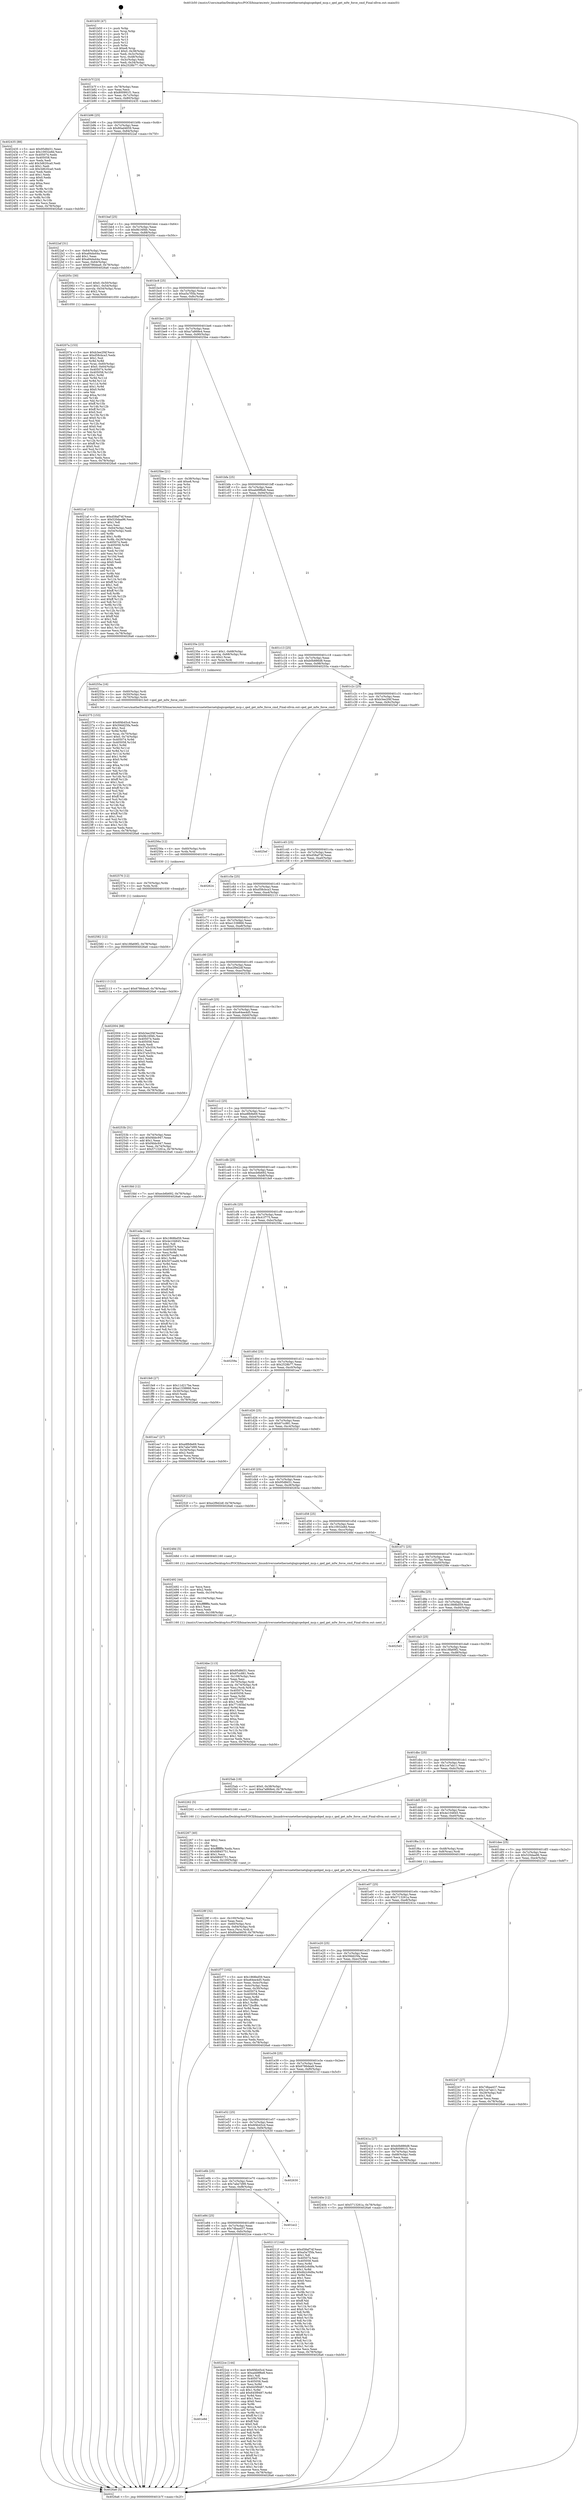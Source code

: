 digraph "0x401b50" {
  label = "0x401b50 (/mnt/c/Users/mathe/Desktop/tcc/POCII/binaries/extr_linuxdriversnetethernetqlogicqedqed_mcp.c_qed_get_mfw_force_cmd_Final-ollvm.out::main(0))"
  labelloc = "t"
  node[shape=record]

  Entry [label="",width=0.3,height=0.3,shape=circle,fillcolor=black,style=filled]
  "0x401b7f" [label="{
     0x401b7f [23]\l
     | [instrs]\l
     &nbsp;&nbsp;0x401b7f \<+3\>: mov -0x78(%rbp),%eax\l
     &nbsp;&nbsp;0x401b82 \<+2\>: mov %eax,%ecx\l
     &nbsp;&nbsp;0x401b84 \<+6\>: sub $0x800991f1,%ecx\l
     &nbsp;&nbsp;0x401b8a \<+3\>: mov %eax,-0x7c(%rbp)\l
     &nbsp;&nbsp;0x401b8d \<+3\>: mov %ecx,-0x80(%rbp)\l
     &nbsp;&nbsp;0x401b90 \<+6\>: je 0000000000402435 \<main+0x8e5\>\l
  }"]
  "0x402435" [label="{
     0x402435 [88]\l
     | [instrs]\l
     &nbsp;&nbsp;0x402435 \<+5\>: mov $0x95d8d31,%eax\l
     &nbsp;&nbsp;0x40243a \<+5\>: mov $0x10932e8d,%ecx\l
     &nbsp;&nbsp;0x40243f \<+7\>: mov 0x405074,%edx\l
     &nbsp;&nbsp;0x402446 \<+7\>: mov 0x405058,%esi\l
     &nbsp;&nbsp;0x40244d \<+2\>: mov %edx,%edi\l
     &nbsp;&nbsp;0x40244f \<+6\>: add $0x3d620ca0,%edi\l
     &nbsp;&nbsp;0x402455 \<+3\>: sub $0x1,%edi\l
     &nbsp;&nbsp;0x402458 \<+6\>: sub $0x3d620ca0,%edi\l
     &nbsp;&nbsp;0x40245e \<+3\>: imul %edi,%edx\l
     &nbsp;&nbsp;0x402461 \<+3\>: and $0x1,%edx\l
     &nbsp;&nbsp;0x402464 \<+3\>: cmp $0x0,%edx\l
     &nbsp;&nbsp;0x402467 \<+4\>: sete %r8b\l
     &nbsp;&nbsp;0x40246b \<+3\>: cmp $0xa,%esi\l
     &nbsp;&nbsp;0x40246e \<+4\>: setl %r9b\l
     &nbsp;&nbsp;0x402472 \<+3\>: mov %r8b,%r10b\l
     &nbsp;&nbsp;0x402475 \<+3\>: and %r9b,%r10b\l
     &nbsp;&nbsp;0x402478 \<+3\>: xor %r9b,%r8b\l
     &nbsp;&nbsp;0x40247b \<+3\>: or %r8b,%r10b\l
     &nbsp;&nbsp;0x40247e \<+4\>: test $0x1,%r10b\l
     &nbsp;&nbsp;0x402482 \<+3\>: cmovne %ecx,%eax\l
     &nbsp;&nbsp;0x402485 \<+3\>: mov %eax,-0x78(%rbp)\l
     &nbsp;&nbsp;0x402488 \<+5\>: jmp 00000000004026a6 \<main+0xb56\>\l
  }"]
  "0x401b96" [label="{
     0x401b96 [25]\l
     | [instrs]\l
     &nbsp;&nbsp;0x401b96 \<+5\>: jmp 0000000000401b9b \<main+0x4b\>\l
     &nbsp;&nbsp;0x401b9b \<+3\>: mov -0x7c(%rbp),%eax\l
     &nbsp;&nbsp;0x401b9e \<+5\>: sub $0x80ad4659,%eax\l
     &nbsp;&nbsp;0x401ba3 \<+6\>: mov %eax,-0x84(%rbp)\l
     &nbsp;&nbsp;0x401ba9 \<+6\>: je 00000000004022af \<main+0x75f\>\l
  }"]
  Exit [label="",width=0.3,height=0.3,shape=circle,fillcolor=black,style=filled,peripheries=2]
  "0x4022af" [label="{
     0x4022af [31]\l
     | [instrs]\l
     &nbsp;&nbsp;0x4022af \<+3\>: mov -0x64(%rbp),%eax\l
     &nbsp;&nbsp;0x4022b2 \<+5\>: sub $0xa84da44a,%eax\l
     &nbsp;&nbsp;0x4022b7 \<+3\>: add $0x1,%eax\l
     &nbsp;&nbsp;0x4022ba \<+5\>: add $0xa84da44a,%eax\l
     &nbsp;&nbsp;0x4022bf \<+3\>: mov %eax,-0x64(%rbp)\l
     &nbsp;&nbsp;0x4022c2 \<+7\>: movl $0x6786dea9,-0x78(%rbp)\l
     &nbsp;&nbsp;0x4022c9 \<+5\>: jmp 00000000004026a6 \<main+0xb56\>\l
  }"]
  "0x401baf" [label="{
     0x401baf [25]\l
     | [instrs]\l
     &nbsp;&nbsp;0x401baf \<+5\>: jmp 0000000000401bb4 \<main+0x64\>\l
     &nbsp;&nbsp;0x401bb4 \<+3\>: mov -0x7c(%rbp),%eax\l
     &nbsp;&nbsp;0x401bb7 \<+5\>: sub $0x9b16f4fc,%eax\l
     &nbsp;&nbsp;0x401bbc \<+6\>: mov %eax,-0x88(%rbp)\l
     &nbsp;&nbsp;0x401bc2 \<+6\>: je 000000000040205c \<main+0x50c\>\l
  }"]
  "0x402582" [label="{
     0x402582 [12]\l
     | [instrs]\l
     &nbsp;&nbsp;0x402582 \<+7\>: movl $0x18fa69f2,-0x78(%rbp)\l
     &nbsp;&nbsp;0x402589 \<+5\>: jmp 00000000004026a6 \<main+0xb56\>\l
  }"]
  "0x40205c" [label="{
     0x40205c [30]\l
     | [instrs]\l
     &nbsp;&nbsp;0x40205c \<+7\>: movl $0x0,-0x50(%rbp)\l
     &nbsp;&nbsp;0x402063 \<+7\>: movl $0x1,-0x54(%rbp)\l
     &nbsp;&nbsp;0x40206a \<+4\>: movslq -0x54(%rbp),%rax\l
     &nbsp;&nbsp;0x40206e \<+4\>: shl $0x2,%rax\l
     &nbsp;&nbsp;0x402072 \<+3\>: mov %rax,%rdi\l
     &nbsp;&nbsp;0x402075 \<+5\>: call 0000000000401050 \<malloc@plt\>\l
     | [calls]\l
     &nbsp;&nbsp;0x401050 \{1\} (unknown)\l
  }"]
  "0x401bc8" [label="{
     0x401bc8 [25]\l
     | [instrs]\l
     &nbsp;&nbsp;0x401bc8 \<+5\>: jmp 0000000000401bcd \<main+0x7d\>\l
     &nbsp;&nbsp;0x401bcd \<+3\>: mov -0x7c(%rbp),%eax\l
     &nbsp;&nbsp;0x401bd0 \<+5\>: sub $0xa5a7f5fa,%eax\l
     &nbsp;&nbsp;0x401bd5 \<+6\>: mov %eax,-0x8c(%rbp)\l
     &nbsp;&nbsp;0x401bdb \<+6\>: je 00000000004021af \<main+0x65f\>\l
  }"]
  "0x402576" [label="{
     0x402576 [12]\l
     | [instrs]\l
     &nbsp;&nbsp;0x402576 \<+4\>: mov -0x70(%rbp),%rdx\l
     &nbsp;&nbsp;0x40257a \<+3\>: mov %rdx,%rdi\l
     &nbsp;&nbsp;0x40257d \<+5\>: call 0000000000401030 \<free@plt\>\l
     | [calls]\l
     &nbsp;&nbsp;0x401030 \{1\} (unknown)\l
  }"]
  "0x4021af" [label="{
     0x4021af [152]\l
     | [instrs]\l
     &nbsp;&nbsp;0x4021af \<+5\>: mov $0xd58af74f,%eax\l
     &nbsp;&nbsp;0x4021b4 \<+5\>: mov $0x520daa96,%ecx\l
     &nbsp;&nbsp;0x4021b9 \<+2\>: mov $0x1,%dl\l
     &nbsp;&nbsp;0x4021bb \<+2\>: xor %esi,%esi\l
     &nbsp;&nbsp;0x4021bd \<+3\>: mov -0x64(%rbp),%edi\l
     &nbsp;&nbsp;0x4021c0 \<+3\>: cmp -0x54(%rbp),%edi\l
     &nbsp;&nbsp;0x4021c3 \<+4\>: setl %r8b\l
     &nbsp;&nbsp;0x4021c7 \<+4\>: and $0x1,%r8b\l
     &nbsp;&nbsp;0x4021cb \<+4\>: mov %r8b,-0x29(%rbp)\l
     &nbsp;&nbsp;0x4021cf \<+7\>: mov 0x405074,%edi\l
     &nbsp;&nbsp;0x4021d6 \<+8\>: mov 0x405058,%r9d\l
     &nbsp;&nbsp;0x4021de \<+3\>: sub $0x1,%esi\l
     &nbsp;&nbsp;0x4021e1 \<+3\>: mov %edi,%r10d\l
     &nbsp;&nbsp;0x4021e4 \<+3\>: add %esi,%r10d\l
     &nbsp;&nbsp;0x4021e7 \<+4\>: imul %r10d,%edi\l
     &nbsp;&nbsp;0x4021eb \<+3\>: and $0x1,%edi\l
     &nbsp;&nbsp;0x4021ee \<+3\>: cmp $0x0,%edi\l
     &nbsp;&nbsp;0x4021f1 \<+4\>: sete %r8b\l
     &nbsp;&nbsp;0x4021f5 \<+4\>: cmp $0xa,%r9d\l
     &nbsp;&nbsp;0x4021f9 \<+4\>: setl %r11b\l
     &nbsp;&nbsp;0x4021fd \<+3\>: mov %r8b,%bl\l
     &nbsp;&nbsp;0x402200 \<+3\>: xor $0xff,%bl\l
     &nbsp;&nbsp;0x402203 \<+3\>: mov %r11b,%r14b\l
     &nbsp;&nbsp;0x402206 \<+4\>: xor $0xff,%r14b\l
     &nbsp;&nbsp;0x40220a \<+3\>: xor $0x1,%dl\l
     &nbsp;&nbsp;0x40220d \<+3\>: mov %bl,%r15b\l
     &nbsp;&nbsp;0x402210 \<+4\>: and $0xff,%r15b\l
     &nbsp;&nbsp;0x402214 \<+3\>: and %dl,%r8b\l
     &nbsp;&nbsp;0x402217 \<+3\>: mov %r14b,%r12b\l
     &nbsp;&nbsp;0x40221a \<+4\>: and $0xff,%r12b\l
     &nbsp;&nbsp;0x40221e \<+3\>: and %dl,%r11b\l
     &nbsp;&nbsp;0x402221 \<+3\>: or %r8b,%r15b\l
     &nbsp;&nbsp;0x402224 \<+3\>: or %r11b,%r12b\l
     &nbsp;&nbsp;0x402227 \<+3\>: xor %r12b,%r15b\l
     &nbsp;&nbsp;0x40222a \<+3\>: or %r14b,%bl\l
     &nbsp;&nbsp;0x40222d \<+3\>: xor $0xff,%bl\l
     &nbsp;&nbsp;0x402230 \<+3\>: or $0x1,%dl\l
     &nbsp;&nbsp;0x402233 \<+2\>: and %dl,%bl\l
     &nbsp;&nbsp;0x402235 \<+3\>: or %bl,%r15b\l
     &nbsp;&nbsp;0x402238 \<+4\>: test $0x1,%r15b\l
     &nbsp;&nbsp;0x40223c \<+3\>: cmovne %ecx,%eax\l
     &nbsp;&nbsp;0x40223f \<+3\>: mov %eax,-0x78(%rbp)\l
     &nbsp;&nbsp;0x402242 \<+5\>: jmp 00000000004026a6 \<main+0xb56\>\l
  }"]
  "0x401be1" [label="{
     0x401be1 [25]\l
     | [instrs]\l
     &nbsp;&nbsp;0x401be1 \<+5\>: jmp 0000000000401be6 \<main+0x96\>\l
     &nbsp;&nbsp;0x401be6 \<+3\>: mov -0x7c(%rbp),%eax\l
     &nbsp;&nbsp;0x401be9 \<+5\>: sub $0xa7a868e4,%eax\l
     &nbsp;&nbsp;0x401bee \<+6\>: mov %eax,-0x90(%rbp)\l
     &nbsp;&nbsp;0x401bf4 \<+6\>: je 00000000004025be \<main+0xa6e\>\l
  }"]
  "0x40256a" [label="{
     0x40256a [12]\l
     | [instrs]\l
     &nbsp;&nbsp;0x40256a \<+4\>: mov -0x60(%rbp),%rdx\l
     &nbsp;&nbsp;0x40256e \<+3\>: mov %rdx,%rdi\l
     &nbsp;&nbsp;0x402571 \<+5\>: call 0000000000401030 \<free@plt\>\l
     | [calls]\l
     &nbsp;&nbsp;0x401030 \{1\} (unknown)\l
  }"]
  "0x4025be" [label="{
     0x4025be [21]\l
     | [instrs]\l
     &nbsp;&nbsp;0x4025be \<+3\>: mov -0x38(%rbp),%eax\l
     &nbsp;&nbsp;0x4025c1 \<+7\>: add $0xe8,%rsp\l
     &nbsp;&nbsp;0x4025c8 \<+1\>: pop %rbx\l
     &nbsp;&nbsp;0x4025c9 \<+2\>: pop %r12\l
     &nbsp;&nbsp;0x4025cb \<+2\>: pop %r13\l
     &nbsp;&nbsp;0x4025cd \<+2\>: pop %r14\l
     &nbsp;&nbsp;0x4025cf \<+2\>: pop %r15\l
     &nbsp;&nbsp;0x4025d1 \<+1\>: pop %rbp\l
     &nbsp;&nbsp;0x4025d2 \<+1\>: ret\l
  }"]
  "0x401bfa" [label="{
     0x401bfa [25]\l
     | [instrs]\l
     &nbsp;&nbsp;0x401bfa \<+5\>: jmp 0000000000401bff \<main+0xaf\>\l
     &nbsp;&nbsp;0x401bff \<+3\>: mov -0x7c(%rbp),%eax\l
     &nbsp;&nbsp;0x401c02 \<+5\>: sub $0xadd9f6e8,%eax\l
     &nbsp;&nbsp;0x401c07 \<+6\>: mov %eax,-0x94(%rbp)\l
     &nbsp;&nbsp;0x401c0d \<+6\>: je 000000000040235e \<main+0x80e\>\l
  }"]
  "0x4024be" [label="{
     0x4024be [113]\l
     | [instrs]\l
     &nbsp;&nbsp;0x4024be \<+5\>: mov $0x95d8d31,%ecx\l
     &nbsp;&nbsp;0x4024c3 \<+5\>: mov $0x67cc881,%edx\l
     &nbsp;&nbsp;0x4024c8 \<+6\>: mov -0x108(%rbp),%esi\l
     &nbsp;&nbsp;0x4024ce \<+3\>: imul %eax,%esi\l
     &nbsp;&nbsp;0x4024d1 \<+4\>: mov -0x70(%rbp),%rdi\l
     &nbsp;&nbsp;0x4024d5 \<+4\>: movslq -0x74(%rbp),%r8\l
     &nbsp;&nbsp;0x4024d9 \<+4\>: mov %esi,(%rdi,%r8,4)\l
     &nbsp;&nbsp;0x4024dd \<+7\>: mov 0x405074,%eax\l
     &nbsp;&nbsp;0x4024e4 \<+7\>: mov 0x405058,%esi\l
     &nbsp;&nbsp;0x4024eb \<+3\>: mov %eax,%r9d\l
     &nbsp;&nbsp;0x4024ee \<+7\>: add $0x7716f3bf,%r9d\l
     &nbsp;&nbsp;0x4024f5 \<+4\>: sub $0x1,%r9d\l
     &nbsp;&nbsp;0x4024f9 \<+7\>: sub $0x7716f3bf,%r9d\l
     &nbsp;&nbsp;0x402500 \<+4\>: imul %r9d,%eax\l
     &nbsp;&nbsp;0x402504 \<+3\>: and $0x1,%eax\l
     &nbsp;&nbsp;0x402507 \<+3\>: cmp $0x0,%eax\l
     &nbsp;&nbsp;0x40250a \<+4\>: sete %r10b\l
     &nbsp;&nbsp;0x40250e \<+3\>: cmp $0xa,%esi\l
     &nbsp;&nbsp;0x402511 \<+4\>: setl %r11b\l
     &nbsp;&nbsp;0x402515 \<+3\>: mov %r10b,%bl\l
     &nbsp;&nbsp;0x402518 \<+3\>: and %r11b,%bl\l
     &nbsp;&nbsp;0x40251b \<+3\>: xor %r11b,%r10b\l
     &nbsp;&nbsp;0x40251e \<+3\>: or %r10b,%bl\l
     &nbsp;&nbsp;0x402521 \<+3\>: test $0x1,%bl\l
     &nbsp;&nbsp;0x402524 \<+3\>: cmovne %edx,%ecx\l
     &nbsp;&nbsp;0x402527 \<+3\>: mov %ecx,-0x78(%rbp)\l
     &nbsp;&nbsp;0x40252a \<+5\>: jmp 00000000004026a6 \<main+0xb56\>\l
  }"]
  "0x40235e" [label="{
     0x40235e [23]\l
     | [instrs]\l
     &nbsp;&nbsp;0x40235e \<+7\>: movl $0x1,-0x68(%rbp)\l
     &nbsp;&nbsp;0x402365 \<+4\>: movslq -0x68(%rbp),%rax\l
     &nbsp;&nbsp;0x402369 \<+4\>: shl $0x2,%rax\l
     &nbsp;&nbsp;0x40236d \<+3\>: mov %rax,%rdi\l
     &nbsp;&nbsp;0x402370 \<+5\>: call 0000000000401050 \<malloc@plt\>\l
     | [calls]\l
     &nbsp;&nbsp;0x401050 \{1\} (unknown)\l
  }"]
  "0x401c13" [label="{
     0x401c13 [25]\l
     | [instrs]\l
     &nbsp;&nbsp;0x401c13 \<+5\>: jmp 0000000000401c18 \<main+0xc8\>\l
     &nbsp;&nbsp;0x401c18 \<+3\>: mov -0x7c(%rbp),%eax\l
     &nbsp;&nbsp;0x401c1b \<+5\>: sub $0xb0b886d8,%eax\l
     &nbsp;&nbsp;0x401c20 \<+6\>: mov %eax,-0x98(%rbp)\l
     &nbsp;&nbsp;0x401c26 \<+6\>: je 000000000040255a \<main+0xa0a\>\l
  }"]
  "0x402492" [label="{
     0x402492 [44]\l
     | [instrs]\l
     &nbsp;&nbsp;0x402492 \<+2\>: xor %ecx,%ecx\l
     &nbsp;&nbsp;0x402494 \<+5\>: mov $0x2,%edx\l
     &nbsp;&nbsp;0x402499 \<+6\>: mov %edx,-0x104(%rbp)\l
     &nbsp;&nbsp;0x40249f \<+1\>: cltd\l
     &nbsp;&nbsp;0x4024a0 \<+6\>: mov -0x104(%rbp),%esi\l
     &nbsp;&nbsp;0x4024a6 \<+2\>: idiv %esi\l
     &nbsp;&nbsp;0x4024a8 \<+6\>: imul $0xfffffffe,%edx,%edx\l
     &nbsp;&nbsp;0x4024ae \<+3\>: sub $0x1,%ecx\l
     &nbsp;&nbsp;0x4024b1 \<+2\>: sub %ecx,%edx\l
     &nbsp;&nbsp;0x4024b3 \<+6\>: mov %edx,-0x108(%rbp)\l
     &nbsp;&nbsp;0x4024b9 \<+5\>: call 0000000000401160 \<next_i\>\l
     | [calls]\l
     &nbsp;&nbsp;0x401160 \{1\} (/mnt/c/Users/mathe/Desktop/tcc/POCII/binaries/extr_linuxdriversnetethernetqlogicqedqed_mcp.c_qed_get_mfw_force_cmd_Final-ollvm.out::next_i)\l
  }"]
  "0x40255a" [label="{
     0x40255a [16]\l
     | [instrs]\l
     &nbsp;&nbsp;0x40255a \<+4\>: mov -0x60(%rbp),%rdi\l
     &nbsp;&nbsp;0x40255e \<+3\>: mov -0x50(%rbp),%esi\l
     &nbsp;&nbsp;0x402561 \<+4\>: mov -0x70(%rbp),%rdx\l
     &nbsp;&nbsp;0x402565 \<+5\>: call 00000000004013e0 \<qed_get_mfw_force_cmd\>\l
     | [calls]\l
     &nbsp;&nbsp;0x4013e0 \{1\} (/mnt/c/Users/mathe/Desktop/tcc/POCII/binaries/extr_linuxdriversnetethernetqlogicqedqed_mcp.c_qed_get_mfw_force_cmd_Final-ollvm.out::qed_get_mfw_force_cmd)\l
  }"]
  "0x401c2c" [label="{
     0x401c2c [25]\l
     | [instrs]\l
     &nbsp;&nbsp;0x401c2c \<+5\>: jmp 0000000000401c31 \<main+0xe1\>\l
     &nbsp;&nbsp;0x401c31 \<+3\>: mov -0x7c(%rbp),%eax\l
     &nbsp;&nbsp;0x401c34 \<+5\>: sub $0xb3ee2f4f,%eax\l
     &nbsp;&nbsp;0x401c39 \<+6\>: mov %eax,-0x9c(%rbp)\l
     &nbsp;&nbsp;0x401c3f \<+6\>: je 00000000004025ef \<main+0xa9f\>\l
  }"]
  "0x402375" [label="{
     0x402375 [153]\l
     | [instrs]\l
     &nbsp;&nbsp;0x402375 \<+5\>: mov $0x6f4b45cd,%ecx\l
     &nbsp;&nbsp;0x40237a \<+5\>: mov $0x59dd25fa,%edx\l
     &nbsp;&nbsp;0x40237f \<+3\>: mov $0x1,%sil\l
     &nbsp;&nbsp;0x402382 \<+3\>: xor %r8d,%r8d\l
     &nbsp;&nbsp;0x402385 \<+4\>: mov %rax,-0x70(%rbp)\l
     &nbsp;&nbsp;0x402389 \<+7\>: movl $0x0,-0x74(%rbp)\l
     &nbsp;&nbsp;0x402390 \<+8\>: mov 0x405074,%r9d\l
     &nbsp;&nbsp;0x402398 \<+8\>: mov 0x405058,%r10d\l
     &nbsp;&nbsp;0x4023a0 \<+4\>: sub $0x1,%r8d\l
     &nbsp;&nbsp;0x4023a4 \<+3\>: mov %r9d,%r11d\l
     &nbsp;&nbsp;0x4023a7 \<+3\>: add %r8d,%r11d\l
     &nbsp;&nbsp;0x4023aa \<+4\>: imul %r11d,%r9d\l
     &nbsp;&nbsp;0x4023ae \<+4\>: and $0x1,%r9d\l
     &nbsp;&nbsp;0x4023b2 \<+4\>: cmp $0x0,%r9d\l
     &nbsp;&nbsp;0x4023b6 \<+3\>: sete %bl\l
     &nbsp;&nbsp;0x4023b9 \<+4\>: cmp $0xa,%r10d\l
     &nbsp;&nbsp;0x4023bd \<+4\>: setl %r14b\l
     &nbsp;&nbsp;0x4023c1 \<+3\>: mov %bl,%r15b\l
     &nbsp;&nbsp;0x4023c4 \<+4\>: xor $0xff,%r15b\l
     &nbsp;&nbsp;0x4023c8 \<+3\>: mov %r14b,%r12b\l
     &nbsp;&nbsp;0x4023cb \<+4\>: xor $0xff,%r12b\l
     &nbsp;&nbsp;0x4023cf \<+4\>: xor $0x1,%sil\l
     &nbsp;&nbsp;0x4023d3 \<+3\>: mov %r15b,%r13b\l
     &nbsp;&nbsp;0x4023d6 \<+4\>: and $0xff,%r13b\l
     &nbsp;&nbsp;0x4023da \<+3\>: and %sil,%bl\l
     &nbsp;&nbsp;0x4023dd \<+3\>: mov %r12b,%al\l
     &nbsp;&nbsp;0x4023e0 \<+2\>: and $0xff,%al\l
     &nbsp;&nbsp;0x4023e2 \<+3\>: and %sil,%r14b\l
     &nbsp;&nbsp;0x4023e5 \<+3\>: or %bl,%r13b\l
     &nbsp;&nbsp;0x4023e8 \<+3\>: or %r14b,%al\l
     &nbsp;&nbsp;0x4023eb \<+3\>: xor %al,%r13b\l
     &nbsp;&nbsp;0x4023ee \<+3\>: or %r12b,%r15b\l
     &nbsp;&nbsp;0x4023f1 \<+4\>: xor $0xff,%r15b\l
     &nbsp;&nbsp;0x4023f5 \<+4\>: or $0x1,%sil\l
     &nbsp;&nbsp;0x4023f9 \<+3\>: and %sil,%r15b\l
     &nbsp;&nbsp;0x4023fc \<+3\>: or %r15b,%r13b\l
     &nbsp;&nbsp;0x4023ff \<+4\>: test $0x1,%r13b\l
     &nbsp;&nbsp;0x402403 \<+3\>: cmovne %edx,%ecx\l
     &nbsp;&nbsp;0x402406 \<+3\>: mov %ecx,-0x78(%rbp)\l
     &nbsp;&nbsp;0x402409 \<+5\>: jmp 00000000004026a6 \<main+0xb56\>\l
  }"]
  "0x4025ef" [label="{
     0x4025ef\l
  }", style=dashed]
  "0x401c45" [label="{
     0x401c45 [25]\l
     | [instrs]\l
     &nbsp;&nbsp;0x401c45 \<+5\>: jmp 0000000000401c4a \<main+0xfa\>\l
     &nbsp;&nbsp;0x401c4a \<+3\>: mov -0x7c(%rbp),%eax\l
     &nbsp;&nbsp;0x401c4d \<+5\>: sub $0xd58af74f,%eax\l
     &nbsp;&nbsp;0x401c52 \<+6\>: mov %eax,-0xa0(%rbp)\l
     &nbsp;&nbsp;0x401c58 \<+6\>: je 0000000000402624 \<main+0xad4\>\l
  }"]
  "0x401e9d" [label="{
     0x401e9d\l
  }", style=dashed]
  "0x402624" [label="{
     0x402624\l
  }", style=dashed]
  "0x401c5e" [label="{
     0x401c5e [25]\l
     | [instrs]\l
     &nbsp;&nbsp;0x401c5e \<+5\>: jmp 0000000000401c63 \<main+0x113\>\l
     &nbsp;&nbsp;0x401c63 \<+3\>: mov -0x7c(%rbp),%eax\l
     &nbsp;&nbsp;0x401c66 \<+5\>: sub $0xd58cbca3,%eax\l
     &nbsp;&nbsp;0x401c6b \<+6\>: mov %eax,-0xa4(%rbp)\l
     &nbsp;&nbsp;0x401c71 \<+6\>: je 0000000000402113 \<main+0x5c3\>\l
  }"]
  "0x4022ce" [label="{
     0x4022ce [144]\l
     | [instrs]\l
     &nbsp;&nbsp;0x4022ce \<+5\>: mov $0x6f4b45cd,%eax\l
     &nbsp;&nbsp;0x4022d3 \<+5\>: mov $0xadd9f6e8,%ecx\l
     &nbsp;&nbsp;0x4022d8 \<+2\>: mov $0x1,%dl\l
     &nbsp;&nbsp;0x4022da \<+7\>: mov 0x405074,%esi\l
     &nbsp;&nbsp;0x4022e1 \<+7\>: mov 0x405058,%edi\l
     &nbsp;&nbsp;0x4022e8 \<+3\>: mov %esi,%r8d\l
     &nbsp;&nbsp;0x4022eb \<+7\>: sub $0x645f9487,%r8d\l
     &nbsp;&nbsp;0x4022f2 \<+4\>: sub $0x1,%r8d\l
     &nbsp;&nbsp;0x4022f6 \<+7\>: add $0x645f9487,%r8d\l
     &nbsp;&nbsp;0x4022fd \<+4\>: imul %r8d,%esi\l
     &nbsp;&nbsp;0x402301 \<+3\>: and $0x1,%esi\l
     &nbsp;&nbsp;0x402304 \<+3\>: cmp $0x0,%esi\l
     &nbsp;&nbsp;0x402307 \<+4\>: sete %r9b\l
     &nbsp;&nbsp;0x40230b \<+3\>: cmp $0xa,%edi\l
     &nbsp;&nbsp;0x40230e \<+4\>: setl %r10b\l
     &nbsp;&nbsp;0x402312 \<+3\>: mov %r9b,%r11b\l
     &nbsp;&nbsp;0x402315 \<+4\>: xor $0xff,%r11b\l
     &nbsp;&nbsp;0x402319 \<+3\>: mov %r10b,%bl\l
     &nbsp;&nbsp;0x40231c \<+3\>: xor $0xff,%bl\l
     &nbsp;&nbsp;0x40231f \<+3\>: xor $0x0,%dl\l
     &nbsp;&nbsp;0x402322 \<+3\>: mov %r11b,%r14b\l
     &nbsp;&nbsp;0x402325 \<+4\>: and $0x0,%r14b\l
     &nbsp;&nbsp;0x402329 \<+3\>: and %dl,%r9b\l
     &nbsp;&nbsp;0x40232c \<+3\>: mov %bl,%r15b\l
     &nbsp;&nbsp;0x40232f \<+4\>: and $0x0,%r15b\l
     &nbsp;&nbsp;0x402333 \<+3\>: and %dl,%r10b\l
     &nbsp;&nbsp;0x402336 \<+3\>: or %r9b,%r14b\l
     &nbsp;&nbsp;0x402339 \<+3\>: or %r10b,%r15b\l
     &nbsp;&nbsp;0x40233c \<+3\>: xor %r15b,%r14b\l
     &nbsp;&nbsp;0x40233f \<+3\>: or %bl,%r11b\l
     &nbsp;&nbsp;0x402342 \<+4\>: xor $0xff,%r11b\l
     &nbsp;&nbsp;0x402346 \<+3\>: or $0x0,%dl\l
     &nbsp;&nbsp;0x402349 \<+3\>: and %dl,%r11b\l
     &nbsp;&nbsp;0x40234c \<+3\>: or %r11b,%r14b\l
     &nbsp;&nbsp;0x40234f \<+4\>: test $0x1,%r14b\l
     &nbsp;&nbsp;0x402353 \<+3\>: cmovne %ecx,%eax\l
     &nbsp;&nbsp;0x402356 \<+3\>: mov %eax,-0x78(%rbp)\l
     &nbsp;&nbsp;0x402359 \<+5\>: jmp 00000000004026a6 \<main+0xb56\>\l
  }"]
  "0x402113" [label="{
     0x402113 [12]\l
     | [instrs]\l
     &nbsp;&nbsp;0x402113 \<+7\>: movl $0x6786dea9,-0x78(%rbp)\l
     &nbsp;&nbsp;0x40211a \<+5\>: jmp 00000000004026a6 \<main+0xb56\>\l
  }"]
  "0x401c77" [label="{
     0x401c77 [25]\l
     | [instrs]\l
     &nbsp;&nbsp;0x401c77 \<+5\>: jmp 0000000000401c7c \<main+0x12c\>\l
     &nbsp;&nbsp;0x401c7c \<+3\>: mov -0x7c(%rbp),%eax\l
     &nbsp;&nbsp;0x401c7f \<+5\>: sub $0xe1338866,%eax\l
     &nbsp;&nbsp;0x401c84 \<+6\>: mov %eax,-0xa8(%rbp)\l
     &nbsp;&nbsp;0x401c8a \<+6\>: je 0000000000402004 \<main+0x4b4\>\l
  }"]
  "0x401e84" [label="{
     0x401e84 [25]\l
     | [instrs]\l
     &nbsp;&nbsp;0x401e84 \<+5\>: jmp 0000000000401e89 \<main+0x339\>\l
     &nbsp;&nbsp;0x401e89 \<+3\>: mov -0x7c(%rbp),%eax\l
     &nbsp;&nbsp;0x401e8c \<+5\>: sub $0x7dbaa437,%eax\l
     &nbsp;&nbsp;0x401e91 \<+6\>: mov %eax,-0xfc(%rbp)\l
     &nbsp;&nbsp;0x401e97 \<+6\>: je 00000000004022ce \<main+0x77e\>\l
  }"]
  "0x402004" [label="{
     0x402004 [88]\l
     | [instrs]\l
     &nbsp;&nbsp;0x402004 \<+5\>: mov $0xb3ee2f4f,%eax\l
     &nbsp;&nbsp;0x402009 \<+5\>: mov $0x9b16f4fc,%ecx\l
     &nbsp;&nbsp;0x40200e \<+7\>: mov 0x405074,%edx\l
     &nbsp;&nbsp;0x402015 \<+7\>: mov 0x405058,%esi\l
     &nbsp;&nbsp;0x40201c \<+2\>: mov %edx,%edi\l
     &nbsp;&nbsp;0x40201e \<+6\>: add $0x37a5c554,%edi\l
     &nbsp;&nbsp;0x402024 \<+3\>: sub $0x1,%edi\l
     &nbsp;&nbsp;0x402027 \<+6\>: sub $0x37a5c554,%edi\l
     &nbsp;&nbsp;0x40202d \<+3\>: imul %edi,%edx\l
     &nbsp;&nbsp;0x402030 \<+3\>: and $0x1,%edx\l
     &nbsp;&nbsp;0x402033 \<+3\>: cmp $0x0,%edx\l
     &nbsp;&nbsp;0x402036 \<+4\>: sete %r8b\l
     &nbsp;&nbsp;0x40203a \<+3\>: cmp $0xa,%esi\l
     &nbsp;&nbsp;0x40203d \<+4\>: setl %r9b\l
     &nbsp;&nbsp;0x402041 \<+3\>: mov %r8b,%r10b\l
     &nbsp;&nbsp;0x402044 \<+3\>: and %r9b,%r10b\l
     &nbsp;&nbsp;0x402047 \<+3\>: xor %r9b,%r8b\l
     &nbsp;&nbsp;0x40204a \<+3\>: or %r8b,%r10b\l
     &nbsp;&nbsp;0x40204d \<+4\>: test $0x1,%r10b\l
     &nbsp;&nbsp;0x402051 \<+3\>: cmovne %ecx,%eax\l
     &nbsp;&nbsp;0x402054 \<+3\>: mov %eax,-0x78(%rbp)\l
     &nbsp;&nbsp;0x402057 \<+5\>: jmp 00000000004026a6 \<main+0xb56\>\l
  }"]
  "0x401c90" [label="{
     0x401c90 [25]\l
     | [instrs]\l
     &nbsp;&nbsp;0x401c90 \<+5\>: jmp 0000000000401c95 \<main+0x145\>\l
     &nbsp;&nbsp;0x401c95 \<+3\>: mov -0x7c(%rbp),%eax\l
     &nbsp;&nbsp;0x401c98 \<+5\>: sub $0xe2f9d2df,%eax\l
     &nbsp;&nbsp;0x401c9d \<+6\>: mov %eax,-0xac(%rbp)\l
     &nbsp;&nbsp;0x401ca3 \<+6\>: je 000000000040253b \<main+0x9eb\>\l
  }"]
  "0x401ec2" [label="{
     0x401ec2\l
  }", style=dashed]
  "0x40253b" [label="{
     0x40253b [31]\l
     | [instrs]\l
     &nbsp;&nbsp;0x40253b \<+3\>: mov -0x74(%rbp),%eax\l
     &nbsp;&nbsp;0x40253e \<+5\>: add $0xf4bbc947,%eax\l
     &nbsp;&nbsp;0x402543 \<+3\>: add $0x1,%eax\l
     &nbsp;&nbsp;0x402546 \<+5\>: sub $0xf4bbc947,%eax\l
     &nbsp;&nbsp;0x40254b \<+3\>: mov %eax,-0x74(%rbp)\l
     &nbsp;&nbsp;0x40254e \<+7\>: movl $0x5713261a,-0x78(%rbp)\l
     &nbsp;&nbsp;0x402555 \<+5\>: jmp 00000000004026a6 \<main+0xb56\>\l
  }"]
  "0x401ca9" [label="{
     0x401ca9 [25]\l
     | [instrs]\l
     &nbsp;&nbsp;0x401ca9 \<+5\>: jmp 0000000000401cae \<main+0x15e\>\l
     &nbsp;&nbsp;0x401cae \<+3\>: mov -0x7c(%rbp),%eax\l
     &nbsp;&nbsp;0x401cb1 \<+5\>: sub $0xe64ee4d5,%eax\l
     &nbsp;&nbsp;0x401cb6 \<+6\>: mov %eax,-0xb0(%rbp)\l
     &nbsp;&nbsp;0x401cbc \<+6\>: je 0000000000401fdd \<main+0x48d\>\l
  }"]
  "0x401e6b" [label="{
     0x401e6b [25]\l
     | [instrs]\l
     &nbsp;&nbsp;0x401e6b \<+5\>: jmp 0000000000401e70 \<main+0x320\>\l
     &nbsp;&nbsp;0x401e70 \<+3\>: mov -0x7c(%rbp),%eax\l
     &nbsp;&nbsp;0x401e73 \<+5\>: sub $0x7abe7d99,%eax\l
     &nbsp;&nbsp;0x401e78 \<+6\>: mov %eax,-0xf8(%rbp)\l
     &nbsp;&nbsp;0x401e7e \<+6\>: je 0000000000401ec2 \<main+0x372\>\l
  }"]
  "0x401fdd" [label="{
     0x401fdd [12]\l
     | [instrs]\l
     &nbsp;&nbsp;0x401fdd \<+7\>: movl $0xecb6b692,-0x78(%rbp)\l
     &nbsp;&nbsp;0x401fe4 \<+5\>: jmp 00000000004026a6 \<main+0xb56\>\l
  }"]
  "0x401cc2" [label="{
     0x401cc2 [25]\l
     | [instrs]\l
     &nbsp;&nbsp;0x401cc2 \<+5\>: jmp 0000000000401cc7 \<main+0x177\>\l
     &nbsp;&nbsp;0x401cc7 \<+3\>: mov -0x7c(%rbp),%eax\l
     &nbsp;&nbsp;0x401cca \<+5\>: sub $0xe8fb9e69,%eax\l
     &nbsp;&nbsp;0x401ccf \<+6\>: mov %eax,-0xb4(%rbp)\l
     &nbsp;&nbsp;0x401cd5 \<+6\>: je 0000000000401eda \<main+0x38a\>\l
  }"]
  "0x402630" [label="{
     0x402630\l
  }", style=dashed]
  "0x401eda" [label="{
     0x401eda [144]\l
     | [instrs]\l
     &nbsp;&nbsp;0x401eda \<+5\>: mov $0x1868bd59,%eax\l
     &nbsp;&nbsp;0x401edf \<+5\>: mov $0x4e104845,%ecx\l
     &nbsp;&nbsp;0x401ee4 \<+2\>: mov $0x1,%dl\l
     &nbsp;&nbsp;0x401ee6 \<+7\>: mov 0x405074,%esi\l
     &nbsp;&nbsp;0x401eed \<+7\>: mov 0x405058,%edi\l
     &nbsp;&nbsp;0x401ef4 \<+3\>: mov %esi,%r8d\l
     &nbsp;&nbsp;0x401ef7 \<+7\>: sub $0x507ceafd,%r8d\l
     &nbsp;&nbsp;0x401efe \<+4\>: sub $0x1,%r8d\l
     &nbsp;&nbsp;0x401f02 \<+7\>: add $0x507ceafd,%r8d\l
     &nbsp;&nbsp;0x401f09 \<+4\>: imul %r8d,%esi\l
     &nbsp;&nbsp;0x401f0d \<+3\>: and $0x1,%esi\l
     &nbsp;&nbsp;0x401f10 \<+3\>: cmp $0x0,%esi\l
     &nbsp;&nbsp;0x401f13 \<+4\>: sete %r9b\l
     &nbsp;&nbsp;0x401f17 \<+3\>: cmp $0xa,%edi\l
     &nbsp;&nbsp;0x401f1a \<+4\>: setl %r10b\l
     &nbsp;&nbsp;0x401f1e \<+3\>: mov %r9b,%r11b\l
     &nbsp;&nbsp;0x401f21 \<+4\>: xor $0xff,%r11b\l
     &nbsp;&nbsp;0x401f25 \<+3\>: mov %r10b,%bl\l
     &nbsp;&nbsp;0x401f28 \<+3\>: xor $0xff,%bl\l
     &nbsp;&nbsp;0x401f2b \<+3\>: xor $0x0,%dl\l
     &nbsp;&nbsp;0x401f2e \<+3\>: mov %r11b,%r14b\l
     &nbsp;&nbsp;0x401f31 \<+4\>: and $0x0,%r14b\l
     &nbsp;&nbsp;0x401f35 \<+3\>: and %dl,%r9b\l
     &nbsp;&nbsp;0x401f38 \<+3\>: mov %bl,%r15b\l
     &nbsp;&nbsp;0x401f3b \<+4\>: and $0x0,%r15b\l
     &nbsp;&nbsp;0x401f3f \<+3\>: and %dl,%r10b\l
     &nbsp;&nbsp;0x401f42 \<+3\>: or %r9b,%r14b\l
     &nbsp;&nbsp;0x401f45 \<+3\>: or %r10b,%r15b\l
     &nbsp;&nbsp;0x401f48 \<+3\>: xor %r15b,%r14b\l
     &nbsp;&nbsp;0x401f4b \<+3\>: or %bl,%r11b\l
     &nbsp;&nbsp;0x401f4e \<+4\>: xor $0xff,%r11b\l
     &nbsp;&nbsp;0x401f52 \<+3\>: or $0x0,%dl\l
     &nbsp;&nbsp;0x401f55 \<+3\>: and %dl,%r11b\l
     &nbsp;&nbsp;0x401f58 \<+3\>: or %r11b,%r14b\l
     &nbsp;&nbsp;0x401f5b \<+4\>: test $0x1,%r14b\l
     &nbsp;&nbsp;0x401f5f \<+3\>: cmovne %ecx,%eax\l
     &nbsp;&nbsp;0x401f62 \<+3\>: mov %eax,-0x78(%rbp)\l
     &nbsp;&nbsp;0x401f65 \<+5\>: jmp 00000000004026a6 \<main+0xb56\>\l
  }"]
  "0x401cdb" [label="{
     0x401cdb [25]\l
     | [instrs]\l
     &nbsp;&nbsp;0x401cdb \<+5\>: jmp 0000000000401ce0 \<main+0x190\>\l
     &nbsp;&nbsp;0x401ce0 \<+3\>: mov -0x7c(%rbp),%eax\l
     &nbsp;&nbsp;0x401ce3 \<+5\>: sub $0xecb6b692,%eax\l
     &nbsp;&nbsp;0x401ce8 \<+6\>: mov %eax,-0xb8(%rbp)\l
     &nbsp;&nbsp;0x401cee \<+6\>: je 0000000000401fe9 \<main+0x499\>\l
  }"]
  "0x40228f" [label="{
     0x40228f [32]\l
     | [instrs]\l
     &nbsp;&nbsp;0x40228f \<+6\>: mov -0x100(%rbp),%ecx\l
     &nbsp;&nbsp;0x402295 \<+3\>: imul %eax,%ecx\l
     &nbsp;&nbsp;0x402298 \<+4\>: mov -0x60(%rbp),%rsi\l
     &nbsp;&nbsp;0x40229c \<+4\>: movslq -0x64(%rbp),%rdi\l
     &nbsp;&nbsp;0x4022a0 \<+3\>: mov %ecx,(%rsi,%rdi,4)\l
     &nbsp;&nbsp;0x4022a3 \<+7\>: movl $0x80ad4659,-0x78(%rbp)\l
     &nbsp;&nbsp;0x4022aa \<+5\>: jmp 00000000004026a6 \<main+0xb56\>\l
  }"]
  "0x401fe9" [label="{
     0x401fe9 [27]\l
     | [instrs]\l
     &nbsp;&nbsp;0x401fe9 \<+5\>: mov $0x11d217be,%eax\l
     &nbsp;&nbsp;0x401fee \<+5\>: mov $0xe1338866,%ecx\l
     &nbsp;&nbsp;0x401ff3 \<+3\>: mov -0x30(%rbp),%edx\l
     &nbsp;&nbsp;0x401ff6 \<+3\>: cmp $0x0,%edx\l
     &nbsp;&nbsp;0x401ff9 \<+3\>: cmove %ecx,%eax\l
     &nbsp;&nbsp;0x401ffc \<+3\>: mov %eax,-0x78(%rbp)\l
     &nbsp;&nbsp;0x401fff \<+5\>: jmp 00000000004026a6 \<main+0xb56\>\l
  }"]
  "0x401cf4" [label="{
     0x401cf4 [25]\l
     | [instrs]\l
     &nbsp;&nbsp;0x401cf4 \<+5\>: jmp 0000000000401cf9 \<main+0x1a9\>\l
     &nbsp;&nbsp;0x401cf9 \<+3\>: mov -0x7c(%rbp),%eax\l
     &nbsp;&nbsp;0x401cfc \<+5\>: sub $0x41f775,%eax\l
     &nbsp;&nbsp;0x401d01 \<+6\>: mov %eax,-0xbc(%rbp)\l
     &nbsp;&nbsp;0x401d07 \<+6\>: je 000000000040259a \<main+0xa4a\>\l
  }"]
  "0x402267" [label="{
     0x402267 [40]\l
     | [instrs]\l
     &nbsp;&nbsp;0x402267 \<+5\>: mov $0x2,%ecx\l
     &nbsp;&nbsp;0x40226c \<+1\>: cltd\l
     &nbsp;&nbsp;0x40226d \<+2\>: idiv %ecx\l
     &nbsp;&nbsp;0x40226f \<+6\>: imul $0xfffffffe,%edx,%ecx\l
     &nbsp;&nbsp;0x402275 \<+6\>: sub $0xfd845751,%ecx\l
     &nbsp;&nbsp;0x40227b \<+3\>: add $0x1,%ecx\l
     &nbsp;&nbsp;0x40227e \<+6\>: add $0xfd845751,%ecx\l
     &nbsp;&nbsp;0x402284 \<+6\>: mov %ecx,-0x100(%rbp)\l
     &nbsp;&nbsp;0x40228a \<+5\>: call 0000000000401160 \<next_i\>\l
     | [calls]\l
     &nbsp;&nbsp;0x401160 \{1\} (/mnt/c/Users/mathe/Desktop/tcc/POCII/binaries/extr_linuxdriversnetethernetqlogicqedqed_mcp.c_qed_get_mfw_force_cmd_Final-ollvm.out::next_i)\l
  }"]
  "0x40259a" [label="{
     0x40259a\l
  }", style=dashed]
  "0x401d0d" [label="{
     0x401d0d [25]\l
     | [instrs]\l
     &nbsp;&nbsp;0x401d0d \<+5\>: jmp 0000000000401d12 \<main+0x1c2\>\l
     &nbsp;&nbsp;0x401d12 \<+3\>: mov -0x7c(%rbp),%eax\l
     &nbsp;&nbsp;0x401d15 \<+5\>: sub $0x2528b77,%eax\l
     &nbsp;&nbsp;0x401d1a \<+6\>: mov %eax,-0xc0(%rbp)\l
     &nbsp;&nbsp;0x401d20 \<+6\>: je 0000000000401ea7 \<main+0x357\>\l
  }"]
  "0x401e52" [label="{
     0x401e52 [25]\l
     | [instrs]\l
     &nbsp;&nbsp;0x401e52 \<+5\>: jmp 0000000000401e57 \<main+0x307\>\l
     &nbsp;&nbsp;0x401e57 \<+3\>: mov -0x7c(%rbp),%eax\l
     &nbsp;&nbsp;0x401e5a \<+5\>: sub $0x6f4b45cd,%eax\l
     &nbsp;&nbsp;0x401e5f \<+6\>: mov %eax,-0xf4(%rbp)\l
     &nbsp;&nbsp;0x401e65 \<+6\>: je 0000000000402630 \<main+0xae0\>\l
  }"]
  "0x401ea7" [label="{
     0x401ea7 [27]\l
     | [instrs]\l
     &nbsp;&nbsp;0x401ea7 \<+5\>: mov $0xe8fb9e69,%eax\l
     &nbsp;&nbsp;0x401eac \<+5\>: mov $0x7abe7d99,%ecx\l
     &nbsp;&nbsp;0x401eb1 \<+3\>: mov -0x34(%rbp),%edx\l
     &nbsp;&nbsp;0x401eb4 \<+3\>: cmp $0x2,%edx\l
     &nbsp;&nbsp;0x401eb7 \<+3\>: cmovne %ecx,%eax\l
     &nbsp;&nbsp;0x401eba \<+3\>: mov %eax,-0x78(%rbp)\l
     &nbsp;&nbsp;0x401ebd \<+5\>: jmp 00000000004026a6 \<main+0xb56\>\l
  }"]
  "0x401d26" [label="{
     0x401d26 [25]\l
     | [instrs]\l
     &nbsp;&nbsp;0x401d26 \<+5\>: jmp 0000000000401d2b \<main+0x1db\>\l
     &nbsp;&nbsp;0x401d2b \<+3\>: mov -0x7c(%rbp),%eax\l
     &nbsp;&nbsp;0x401d2e \<+5\>: sub $0x67cc881,%eax\l
     &nbsp;&nbsp;0x401d33 \<+6\>: mov %eax,-0xc4(%rbp)\l
     &nbsp;&nbsp;0x401d39 \<+6\>: je 000000000040252f \<main+0x9df\>\l
  }"]
  "0x4026a6" [label="{
     0x4026a6 [5]\l
     | [instrs]\l
     &nbsp;&nbsp;0x4026a6 \<+5\>: jmp 0000000000401b7f \<main+0x2f\>\l
  }"]
  "0x401b50" [label="{
     0x401b50 [47]\l
     | [instrs]\l
     &nbsp;&nbsp;0x401b50 \<+1\>: push %rbp\l
     &nbsp;&nbsp;0x401b51 \<+3\>: mov %rsp,%rbp\l
     &nbsp;&nbsp;0x401b54 \<+2\>: push %r15\l
     &nbsp;&nbsp;0x401b56 \<+2\>: push %r14\l
     &nbsp;&nbsp;0x401b58 \<+2\>: push %r13\l
     &nbsp;&nbsp;0x401b5a \<+2\>: push %r12\l
     &nbsp;&nbsp;0x401b5c \<+1\>: push %rbx\l
     &nbsp;&nbsp;0x401b5d \<+7\>: sub $0xe8,%rsp\l
     &nbsp;&nbsp;0x401b64 \<+7\>: movl $0x0,-0x38(%rbp)\l
     &nbsp;&nbsp;0x401b6b \<+3\>: mov %edi,-0x3c(%rbp)\l
     &nbsp;&nbsp;0x401b6e \<+4\>: mov %rsi,-0x48(%rbp)\l
     &nbsp;&nbsp;0x401b72 \<+3\>: mov -0x3c(%rbp),%edi\l
     &nbsp;&nbsp;0x401b75 \<+3\>: mov %edi,-0x34(%rbp)\l
     &nbsp;&nbsp;0x401b78 \<+7\>: movl $0x2528b77,-0x78(%rbp)\l
  }"]
  "0x40211f" [label="{
     0x40211f [144]\l
     | [instrs]\l
     &nbsp;&nbsp;0x40211f \<+5\>: mov $0xd58af74f,%eax\l
     &nbsp;&nbsp;0x402124 \<+5\>: mov $0xa5a7f5fa,%ecx\l
     &nbsp;&nbsp;0x402129 \<+2\>: mov $0x1,%dl\l
     &nbsp;&nbsp;0x40212b \<+7\>: mov 0x405074,%esi\l
     &nbsp;&nbsp;0x402132 \<+7\>: mov 0x405058,%edi\l
     &nbsp;&nbsp;0x402139 \<+3\>: mov %esi,%r8d\l
     &nbsp;&nbsp;0x40213c \<+7\>: sub $0x6b2c6d9a,%r8d\l
     &nbsp;&nbsp;0x402143 \<+4\>: sub $0x1,%r8d\l
     &nbsp;&nbsp;0x402147 \<+7\>: add $0x6b2c6d9a,%r8d\l
     &nbsp;&nbsp;0x40214e \<+4\>: imul %r8d,%esi\l
     &nbsp;&nbsp;0x402152 \<+3\>: and $0x1,%esi\l
     &nbsp;&nbsp;0x402155 \<+3\>: cmp $0x0,%esi\l
     &nbsp;&nbsp;0x402158 \<+4\>: sete %r9b\l
     &nbsp;&nbsp;0x40215c \<+3\>: cmp $0xa,%edi\l
     &nbsp;&nbsp;0x40215f \<+4\>: setl %r10b\l
     &nbsp;&nbsp;0x402163 \<+3\>: mov %r9b,%r11b\l
     &nbsp;&nbsp;0x402166 \<+4\>: xor $0xff,%r11b\l
     &nbsp;&nbsp;0x40216a \<+3\>: mov %r10b,%bl\l
     &nbsp;&nbsp;0x40216d \<+3\>: xor $0xff,%bl\l
     &nbsp;&nbsp;0x402170 \<+3\>: xor $0x0,%dl\l
     &nbsp;&nbsp;0x402173 \<+3\>: mov %r11b,%r14b\l
     &nbsp;&nbsp;0x402176 \<+4\>: and $0x0,%r14b\l
     &nbsp;&nbsp;0x40217a \<+3\>: and %dl,%r9b\l
     &nbsp;&nbsp;0x40217d \<+3\>: mov %bl,%r15b\l
     &nbsp;&nbsp;0x402180 \<+4\>: and $0x0,%r15b\l
     &nbsp;&nbsp;0x402184 \<+3\>: and %dl,%r10b\l
     &nbsp;&nbsp;0x402187 \<+3\>: or %r9b,%r14b\l
     &nbsp;&nbsp;0x40218a \<+3\>: or %r10b,%r15b\l
     &nbsp;&nbsp;0x40218d \<+3\>: xor %r15b,%r14b\l
     &nbsp;&nbsp;0x402190 \<+3\>: or %bl,%r11b\l
     &nbsp;&nbsp;0x402193 \<+4\>: xor $0xff,%r11b\l
     &nbsp;&nbsp;0x402197 \<+3\>: or $0x0,%dl\l
     &nbsp;&nbsp;0x40219a \<+3\>: and %dl,%r11b\l
     &nbsp;&nbsp;0x40219d \<+3\>: or %r11b,%r14b\l
     &nbsp;&nbsp;0x4021a0 \<+4\>: test $0x1,%r14b\l
     &nbsp;&nbsp;0x4021a4 \<+3\>: cmovne %ecx,%eax\l
     &nbsp;&nbsp;0x4021a7 \<+3\>: mov %eax,-0x78(%rbp)\l
     &nbsp;&nbsp;0x4021aa \<+5\>: jmp 00000000004026a6 \<main+0xb56\>\l
  }"]
  "0x40252f" [label="{
     0x40252f [12]\l
     | [instrs]\l
     &nbsp;&nbsp;0x40252f \<+7\>: movl $0xe2f9d2df,-0x78(%rbp)\l
     &nbsp;&nbsp;0x402536 \<+5\>: jmp 00000000004026a6 \<main+0xb56\>\l
  }"]
  "0x401d3f" [label="{
     0x401d3f [25]\l
     | [instrs]\l
     &nbsp;&nbsp;0x401d3f \<+5\>: jmp 0000000000401d44 \<main+0x1f4\>\l
     &nbsp;&nbsp;0x401d44 \<+3\>: mov -0x7c(%rbp),%eax\l
     &nbsp;&nbsp;0x401d47 \<+5\>: sub $0x95d8d31,%eax\l
     &nbsp;&nbsp;0x401d4c \<+6\>: mov %eax,-0xc8(%rbp)\l
     &nbsp;&nbsp;0x401d52 \<+6\>: je 000000000040265e \<main+0xb0e\>\l
  }"]
  "0x401e39" [label="{
     0x401e39 [25]\l
     | [instrs]\l
     &nbsp;&nbsp;0x401e39 \<+5\>: jmp 0000000000401e3e \<main+0x2ee\>\l
     &nbsp;&nbsp;0x401e3e \<+3\>: mov -0x7c(%rbp),%eax\l
     &nbsp;&nbsp;0x401e41 \<+5\>: sub $0x6786dea9,%eax\l
     &nbsp;&nbsp;0x401e46 \<+6\>: mov %eax,-0xf0(%rbp)\l
     &nbsp;&nbsp;0x401e4c \<+6\>: je 000000000040211f \<main+0x5cf\>\l
  }"]
  "0x40265e" [label="{
     0x40265e\l
  }", style=dashed]
  "0x401d58" [label="{
     0x401d58 [25]\l
     | [instrs]\l
     &nbsp;&nbsp;0x401d58 \<+5\>: jmp 0000000000401d5d \<main+0x20d\>\l
     &nbsp;&nbsp;0x401d5d \<+3\>: mov -0x7c(%rbp),%eax\l
     &nbsp;&nbsp;0x401d60 \<+5\>: sub $0x10932e8d,%eax\l
     &nbsp;&nbsp;0x401d65 \<+6\>: mov %eax,-0xcc(%rbp)\l
     &nbsp;&nbsp;0x401d6b \<+6\>: je 000000000040248d \<main+0x93d\>\l
  }"]
  "0x40240e" [label="{
     0x40240e [12]\l
     | [instrs]\l
     &nbsp;&nbsp;0x40240e \<+7\>: movl $0x5713261a,-0x78(%rbp)\l
     &nbsp;&nbsp;0x402415 \<+5\>: jmp 00000000004026a6 \<main+0xb56\>\l
  }"]
  "0x40248d" [label="{
     0x40248d [5]\l
     | [instrs]\l
     &nbsp;&nbsp;0x40248d \<+5\>: call 0000000000401160 \<next_i\>\l
     | [calls]\l
     &nbsp;&nbsp;0x401160 \{1\} (/mnt/c/Users/mathe/Desktop/tcc/POCII/binaries/extr_linuxdriversnetethernetqlogicqedqed_mcp.c_qed_get_mfw_force_cmd_Final-ollvm.out::next_i)\l
  }"]
  "0x401d71" [label="{
     0x401d71 [25]\l
     | [instrs]\l
     &nbsp;&nbsp;0x401d71 \<+5\>: jmp 0000000000401d76 \<main+0x226\>\l
     &nbsp;&nbsp;0x401d76 \<+3\>: mov -0x7c(%rbp),%eax\l
     &nbsp;&nbsp;0x401d79 \<+5\>: sub $0x11d217be,%eax\l
     &nbsp;&nbsp;0x401d7e \<+6\>: mov %eax,-0xd0(%rbp)\l
     &nbsp;&nbsp;0x401d84 \<+6\>: je 000000000040258e \<main+0xa3e\>\l
  }"]
  "0x401e20" [label="{
     0x401e20 [25]\l
     | [instrs]\l
     &nbsp;&nbsp;0x401e20 \<+5\>: jmp 0000000000401e25 \<main+0x2d5\>\l
     &nbsp;&nbsp;0x401e25 \<+3\>: mov -0x7c(%rbp),%eax\l
     &nbsp;&nbsp;0x401e28 \<+5\>: sub $0x59dd25fa,%eax\l
     &nbsp;&nbsp;0x401e2d \<+6\>: mov %eax,-0xec(%rbp)\l
     &nbsp;&nbsp;0x401e33 \<+6\>: je 000000000040240e \<main+0x8be\>\l
  }"]
  "0x40258e" [label="{
     0x40258e\l
  }", style=dashed]
  "0x401d8a" [label="{
     0x401d8a [25]\l
     | [instrs]\l
     &nbsp;&nbsp;0x401d8a \<+5\>: jmp 0000000000401d8f \<main+0x23f\>\l
     &nbsp;&nbsp;0x401d8f \<+3\>: mov -0x7c(%rbp),%eax\l
     &nbsp;&nbsp;0x401d92 \<+5\>: sub $0x1868bd59,%eax\l
     &nbsp;&nbsp;0x401d97 \<+6\>: mov %eax,-0xd4(%rbp)\l
     &nbsp;&nbsp;0x401d9d \<+6\>: je 00000000004025d3 \<main+0xa83\>\l
  }"]
  "0x40241a" [label="{
     0x40241a [27]\l
     | [instrs]\l
     &nbsp;&nbsp;0x40241a \<+5\>: mov $0xb0b886d8,%eax\l
     &nbsp;&nbsp;0x40241f \<+5\>: mov $0x800991f1,%ecx\l
     &nbsp;&nbsp;0x402424 \<+3\>: mov -0x74(%rbp),%edx\l
     &nbsp;&nbsp;0x402427 \<+3\>: cmp -0x68(%rbp),%edx\l
     &nbsp;&nbsp;0x40242a \<+3\>: cmovl %ecx,%eax\l
     &nbsp;&nbsp;0x40242d \<+3\>: mov %eax,-0x78(%rbp)\l
     &nbsp;&nbsp;0x402430 \<+5\>: jmp 00000000004026a6 \<main+0xb56\>\l
  }"]
  "0x4025d3" [label="{
     0x4025d3\l
  }", style=dashed]
  "0x401da3" [label="{
     0x401da3 [25]\l
     | [instrs]\l
     &nbsp;&nbsp;0x401da3 \<+5\>: jmp 0000000000401da8 \<main+0x258\>\l
     &nbsp;&nbsp;0x401da8 \<+3\>: mov -0x7c(%rbp),%eax\l
     &nbsp;&nbsp;0x401dab \<+5\>: sub $0x18fa69f2,%eax\l
     &nbsp;&nbsp;0x401db0 \<+6\>: mov %eax,-0xd8(%rbp)\l
     &nbsp;&nbsp;0x401db6 \<+6\>: je 00000000004025ab \<main+0xa5b\>\l
  }"]
  "0x401e07" [label="{
     0x401e07 [25]\l
     | [instrs]\l
     &nbsp;&nbsp;0x401e07 \<+5\>: jmp 0000000000401e0c \<main+0x2bc\>\l
     &nbsp;&nbsp;0x401e0c \<+3\>: mov -0x7c(%rbp),%eax\l
     &nbsp;&nbsp;0x401e0f \<+5\>: sub $0x5713261a,%eax\l
     &nbsp;&nbsp;0x401e14 \<+6\>: mov %eax,-0xe8(%rbp)\l
     &nbsp;&nbsp;0x401e1a \<+6\>: je 000000000040241a \<main+0x8ca\>\l
  }"]
  "0x4025ab" [label="{
     0x4025ab [19]\l
     | [instrs]\l
     &nbsp;&nbsp;0x4025ab \<+7\>: movl $0x0,-0x38(%rbp)\l
     &nbsp;&nbsp;0x4025b2 \<+7\>: movl $0xa7a868e4,-0x78(%rbp)\l
     &nbsp;&nbsp;0x4025b9 \<+5\>: jmp 00000000004026a6 \<main+0xb56\>\l
  }"]
  "0x401dbc" [label="{
     0x401dbc [25]\l
     | [instrs]\l
     &nbsp;&nbsp;0x401dbc \<+5\>: jmp 0000000000401dc1 \<main+0x271\>\l
     &nbsp;&nbsp;0x401dc1 \<+3\>: mov -0x7c(%rbp),%eax\l
     &nbsp;&nbsp;0x401dc4 \<+5\>: sub $0x1ce7ab11,%eax\l
     &nbsp;&nbsp;0x401dc9 \<+6\>: mov %eax,-0xdc(%rbp)\l
     &nbsp;&nbsp;0x401dcf \<+6\>: je 0000000000402262 \<main+0x712\>\l
  }"]
  "0x402247" [label="{
     0x402247 [27]\l
     | [instrs]\l
     &nbsp;&nbsp;0x402247 \<+5\>: mov $0x7dbaa437,%eax\l
     &nbsp;&nbsp;0x40224c \<+5\>: mov $0x1ce7ab11,%ecx\l
     &nbsp;&nbsp;0x402251 \<+3\>: mov -0x29(%rbp),%dl\l
     &nbsp;&nbsp;0x402254 \<+3\>: test $0x1,%dl\l
     &nbsp;&nbsp;0x402257 \<+3\>: cmovne %ecx,%eax\l
     &nbsp;&nbsp;0x40225a \<+3\>: mov %eax,-0x78(%rbp)\l
     &nbsp;&nbsp;0x40225d \<+5\>: jmp 00000000004026a6 \<main+0xb56\>\l
  }"]
  "0x402262" [label="{
     0x402262 [5]\l
     | [instrs]\l
     &nbsp;&nbsp;0x402262 \<+5\>: call 0000000000401160 \<next_i\>\l
     | [calls]\l
     &nbsp;&nbsp;0x401160 \{1\} (/mnt/c/Users/mathe/Desktop/tcc/POCII/binaries/extr_linuxdriversnetethernetqlogicqedqed_mcp.c_qed_get_mfw_force_cmd_Final-ollvm.out::next_i)\l
  }"]
  "0x401dd5" [label="{
     0x401dd5 [25]\l
     | [instrs]\l
     &nbsp;&nbsp;0x401dd5 \<+5\>: jmp 0000000000401dda \<main+0x28a\>\l
     &nbsp;&nbsp;0x401dda \<+3\>: mov -0x7c(%rbp),%eax\l
     &nbsp;&nbsp;0x401ddd \<+5\>: sub $0x4e104845,%eax\l
     &nbsp;&nbsp;0x401de2 \<+6\>: mov %eax,-0xe0(%rbp)\l
     &nbsp;&nbsp;0x401de8 \<+6\>: je 0000000000401f6a \<main+0x41a\>\l
  }"]
  "0x40207a" [label="{
     0x40207a [153]\l
     | [instrs]\l
     &nbsp;&nbsp;0x40207a \<+5\>: mov $0xb3ee2f4f,%ecx\l
     &nbsp;&nbsp;0x40207f \<+5\>: mov $0xd58cbca3,%edx\l
     &nbsp;&nbsp;0x402084 \<+3\>: mov $0x1,%sil\l
     &nbsp;&nbsp;0x402087 \<+3\>: xor %r8d,%r8d\l
     &nbsp;&nbsp;0x40208a \<+4\>: mov %rax,-0x60(%rbp)\l
     &nbsp;&nbsp;0x40208e \<+7\>: movl $0x0,-0x64(%rbp)\l
     &nbsp;&nbsp;0x402095 \<+8\>: mov 0x405074,%r9d\l
     &nbsp;&nbsp;0x40209d \<+8\>: mov 0x405058,%r10d\l
     &nbsp;&nbsp;0x4020a5 \<+4\>: sub $0x1,%r8d\l
     &nbsp;&nbsp;0x4020a9 \<+3\>: mov %r9d,%r11d\l
     &nbsp;&nbsp;0x4020ac \<+3\>: add %r8d,%r11d\l
     &nbsp;&nbsp;0x4020af \<+4\>: imul %r11d,%r9d\l
     &nbsp;&nbsp;0x4020b3 \<+4\>: and $0x1,%r9d\l
     &nbsp;&nbsp;0x4020b7 \<+4\>: cmp $0x0,%r9d\l
     &nbsp;&nbsp;0x4020bb \<+3\>: sete %bl\l
     &nbsp;&nbsp;0x4020be \<+4\>: cmp $0xa,%r10d\l
     &nbsp;&nbsp;0x4020c2 \<+4\>: setl %r14b\l
     &nbsp;&nbsp;0x4020c6 \<+3\>: mov %bl,%r15b\l
     &nbsp;&nbsp;0x4020c9 \<+4\>: xor $0xff,%r15b\l
     &nbsp;&nbsp;0x4020cd \<+3\>: mov %r14b,%r12b\l
     &nbsp;&nbsp;0x4020d0 \<+4\>: xor $0xff,%r12b\l
     &nbsp;&nbsp;0x4020d4 \<+4\>: xor $0x0,%sil\l
     &nbsp;&nbsp;0x4020d8 \<+3\>: mov %r15b,%r13b\l
     &nbsp;&nbsp;0x4020db \<+4\>: and $0x0,%r13b\l
     &nbsp;&nbsp;0x4020df \<+3\>: and %sil,%bl\l
     &nbsp;&nbsp;0x4020e2 \<+3\>: mov %r12b,%al\l
     &nbsp;&nbsp;0x4020e5 \<+2\>: and $0x0,%al\l
     &nbsp;&nbsp;0x4020e7 \<+3\>: and %sil,%r14b\l
     &nbsp;&nbsp;0x4020ea \<+3\>: or %bl,%r13b\l
     &nbsp;&nbsp;0x4020ed \<+3\>: or %r14b,%al\l
     &nbsp;&nbsp;0x4020f0 \<+3\>: xor %al,%r13b\l
     &nbsp;&nbsp;0x4020f3 \<+3\>: or %r12b,%r15b\l
     &nbsp;&nbsp;0x4020f6 \<+4\>: xor $0xff,%r15b\l
     &nbsp;&nbsp;0x4020fa \<+4\>: or $0x0,%sil\l
     &nbsp;&nbsp;0x4020fe \<+3\>: and %sil,%r15b\l
     &nbsp;&nbsp;0x402101 \<+3\>: or %r15b,%r13b\l
     &nbsp;&nbsp;0x402104 \<+4\>: test $0x1,%r13b\l
     &nbsp;&nbsp;0x402108 \<+3\>: cmovne %edx,%ecx\l
     &nbsp;&nbsp;0x40210b \<+3\>: mov %ecx,-0x78(%rbp)\l
     &nbsp;&nbsp;0x40210e \<+5\>: jmp 00000000004026a6 \<main+0xb56\>\l
  }"]
  "0x401f6a" [label="{
     0x401f6a [13]\l
     | [instrs]\l
     &nbsp;&nbsp;0x401f6a \<+4\>: mov -0x48(%rbp),%rax\l
     &nbsp;&nbsp;0x401f6e \<+4\>: mov 0x8(%rax),%rdi\l
     &nbsp;&nbsp;0x401f72 \<+5\>: call 0000000000401060 \<atoi@plt\>\l
     | [calls]\l
     &nbsp;&nbsp;0x401060 \{1\} (unknown)\l
  }"]
  "0x401dee" [label="{
     0x401dee [25]\l
     | [instrs]\l
     &nbsp;&nbsp;0x401dee \<+5\>: jmp 0000000000401df3 \<main+0x2a3\>\l
     &nbsp;&nbsp;0x401df3 \<+3\>: mov -0x7c(%rbp),%eax\l
     &nbsp;&nbsp;0x401df6 \<+5\>: sub $0x520daa96,%eax\l
     &nbsp;&nbsp;0x401dfb \<+6\>: mov %eax,-0xe4(%rbp)\l
     &nbsp;&nbsp;0x401e01 \<+6\>: je 0000000000402247 \<main+0x6f7\>\l
  }"]
  "0x401f77" [label="{
     0x401f77 [102]\l
     | [instrs]\l
     &nbsp;&nbsp;0x401f77 \<+5\>: mov $0x1868bd59,%ecx\l
     &nbsp;&nbsp;0x401f7c \<+5\>: mov $0xe64ee4d5,%edx\l
     &nbsp;&nbsp;0x401f81 \<+3\>: mov %eax,-0x4c(%rbp)\l
     &nbsp;&nbsp;0x401f84 \<+3\>: mov -0x4c(%rbp),%eax\l
     &nbsp;&nbsp;0x401f87 \<+3\>: mov %eax,-0x30(%rbp)\l
     &nbsp;&nbsp;0x401f8a \<+7\>: mov 0x405074,%eax\l
     &nbsp;&nbsp;0x401f91 \<+7\>: mov 0x405058,%esi\l
     &nbsp;&nbsp;0x401f98 \<+3\>: mov %eax,%r8d\l
     &nbsp;&nbsp;0x401f9b \<+7\>: sub $0x72bcff4c,%r8d\l
     &nbsp;&nbsp;0x401fa2 \<+4\>: sub $0x1,%r8d\l
     &nbsp;&nbsp;0x401fa6 \<+7\>: add $0x72bcff4c,%r8d\l
     &nbsp;&nbsp;0x401fad \<+4\>: imul %r8d,%eax\l
     &nbsp;&nbsp;0x401fb1 \<+3\>: and $0x1,%eax\l
     &nbsp;&nbsp;0x401fb4 \<+3\>: cmp $0x0,%eax\l
     &nbsp;&nbsp;0x401fb7 \<+4\>: sete %r9b\l
     &nbsp;&nbsp;0x401fbb \<+3\>: cmp $0xa,%esi\l
     &nbsp;&nbsp;0x401fbe \<+4\>: setl %r10b\l
     &nbsp;&nbsp;0x401fc2 \<+3\>: mov %r9b,%r11b\l
     &nbsp;&nbsp;0x401fc5 \<+3\>: and %r10b,%r11b\l
     &nbsp;&nbsp;0x401fc8 \<+3\>: xor %r10b,%r9b\l
     &nbsp;&nbsp;0x401fcb \<+3\>: or %r9b,%r11b\l
     &nbsp;&nbsp;0x401fce \<+4\>: test $0x1,%r11b\l
     &nbsp;&nbsp;0x401fd2 \<+3\>: cmovne %edx,%ecx\l
     &nbsp;&nbsp;0x401fd5 \<+3\>: mov %ecx,-0x78(%rbp)\l
     &nbsp;&nbsp;0x401fd8 \<+5\>: jmp 00000000004026a6 \<main+0xb56\>\l
  }"]
  Entry -> "0x401b50" [label=" 1"]
  "0x401b7f" -> "0x402435" [label=" 1"]
  "0x401b7f" -> "0x401b96" [label=" 27"]
  "0x4025be" -> Exit [label=" 1"]
  "0x401b96" -> "0x4022af" [label=" 1"]
  "0x401b96" -> "0x401baf" [label=" 26"]
  "0x4025ab" -> "0x4026a6" [label=" 1"]
  "0x401baf" -> "0x40205c" [label=" 1"]
  "0x401baf" -> "0x401bc8" [label=" 25"]
  "0x402582" -> "0x4026a6" [label=" 1"]
  "0x401bc8" -> "0x4021af" [label=" 2"]
  "0x401bc8" -> "0x401be1" [label=" 23"]
  "0x402576" -> "0x402582" [label=" 1"]
  "0x401be1" -> "0x4025be" [label=" 1"]
  "0x401be1" -> "0x401bfa" [label=" 22"]
  "0x40256a" -> "0x402576" [label=" 1"]
  "0x401bfa" -> "0x40235e" [label=" 1"]
  "0x401bfa" -> "0x401c13" [label=" 21"]
  "0x40255a" -> "0x40256a" [label=" 1"]
  "0x401c13" -> "0x40255a" [label=" 1"]
  "0x401c13" -> "0x401c2c" [label=" 20"]
  "0x40253b" -> "0x4026a6" [label=" 1"]
  "0x401c2c" -> "0x4025ef" [label=" 0"]
  "0x401c2c" -> "0x401c45" [label=" 20"]
  "0x40252f" -> "0x4026a6" [label=" 1"]
  "0x401c45" -> "0x402624" [label=" 0"]
  "0x401c45" -> "0x401c5e" [label=" 20"]
  "0x4024be" -> "0x4026a6" [label=" 1"]
  "0x401c5e" -> "0x402113" [label=" 1"]
  "0x401c5e" -> "0x401c77" [label=" 19"]
  "0x402492" -> "0x4024be" [label=" 1"]
  "0x401c77" -> "0x402004" [label=" 1"]
  "0x401c77" -> "0x401c90" [label=" 18"]
  "0x402435" -> "0x4026a6" [label=" 1"]
  "0x401c90" -> "0x40253b" [label=" 1"]
  "0x401c90" -> "0x401ca9" [label=" 17"]
  "0x40241a" -> "0x4026a6" [label=" 2"]
  "0x401ca9" -> "0x401fdd" [label=" 1"]
  "0x401ca9" -> "0x401cc2" [label=" 16"]
  "0x402375" -> "0x4026a6" [label=" 1"]
  "0x401cc2" -> "0x401eda" [label=" 1"]
  "0x401cc2" -> "0x401cdb" [label=" 15"]
  "0x40235e" -> "0x402375" [label=" 1"]
  "0x401cdb" -> "0x401fe9" [label=" 1"]
  "0x401cdb" -> "0x401cf4" [label=" 14"]
  "0x401e84" -> "0x401e9d" [label=" 0"]
  "0x401cf4" -> "0x40259a" [label=" 0"]
  "0x401cf4" -> "0x401d0d" [label=" 14"]
  "0x401e84" -> "0x4022ce" [label=" 1"]
  "0x401d0d" -> "0x401ea7" [label=" 1"]
  "0x401d0d" -> "0x401d26" [label=" 13"]
  "0x401ea7" -> "0x4026a6" [label=" 1"]
  "0x401b50" -> "0x401b7f" [label=" 1"]
  "0x4026a6" -> "0x401b7f" [label=" 27"]
  "0x401eda" -> "0x4026a6" [label=" 1"]
  "0x40248d" -> "0x402492" [label=" 1"]
  "0x401d26" -> "0x40252f" [label=" 1"]
  "0x401d26" -> "0x401d3f" [label=" 12"]
  "0x401e6b" -> "0x401e84" [label=" 1"]
  "0x401d3f" -> "0x40265e" [label=" 0"]
  "0x401d3f" -> "0x401d58" [label=" 12"]
  "0x40240e" -> "0x4026a6" [label=" 1"]
  "0x401d58" -> "0x40248d" [label=" 1"]
  "0x401d58" -> "0x401d71" [label=" 11"]
  "0x401e52" -> "0x401e6b" [label=" 1"]
  "0x401d71" -> "0x40258e" [label=" 0"]
  "0x401d71" -> "0x401d8a" [label=" 11"]
  "0x4022ce" -> "0x4026a6" [label=" 1"]
  "0x401d8a" -> "0x4025d3" [label=" 0"]
  "0x401d8a" -> "0x401da3" [label=" 11"]
  "0x4022af" -> "0x4026a6" [label=" 1"]
  "0x401da3" -> "0x4025ab" [label=" 1"]
  "0x401da3" -> "0x401dbc" [label=" 10"]
  "0x402267" -> "0x40228f" [label=" 1"]
  "0x401dbc" -> "0x402262" [label=" 1"]
  "0x401dbc" -> "0x401dd5" [label=" 9"]
  "0x402262" -> "0x402267" [label=" 1"]
  "0x401dd5" -> "0x401f6a" [label=" 1"]
  "0x401dd5" -> "0x401dee" [label=" 8"]
  "0x401f6a" -> "0x401f77" [label=" 1"]
  "0x401f77" -> "0x4026a6" [label=" 1"]
  "0x401fdd" -> "0x4026a6" [label=" 1"]
  "0x401fe9" -> "0x4026a6" [label=" 1"]
  "0x402004" -> "0x4026a6" [label=" 1"]
  "0x40205c" -> "0x40207a" [label=" 1"]
  "0x40207a" -> "0x4026a6" [label=" 1"]
  "0x402113" -> "0x4026a6" [label=" 1"]
  "0x402247" -> "0x4026a6" [label=" 2"]
  "0x401dee" -> "0x402247" [label=" 2"]
  "0x401dee" -> "0x401e07" [label=" 6"]
  "0x40228f" -> "0x4026a6" [label=" 1"]
  "0x401e07" -> "0x40241a" [label=" 2"]
  "0x401e07" -> "0x401e20" [label=" 4"]
  "0x401e52" -> "0x402630" [label=" 0"]
  "0x401e20" -> "0x40240e" [label=" 1"]
  "0x401e20" -> "0x401e39" [label=" 3"]
  "0x401e6b" -> "0x401ec2" [label=" 0"]
  "0x401e39" -> "0x40211f" [label=" 2"]
  "0x401e39" -> "0x401e52" [label=" 1"]
  "0x40211f" -> "0x4026a6" [label=" 2"]
  "0x4021af" -> "0x4026a6" [label=" 2"]
}
